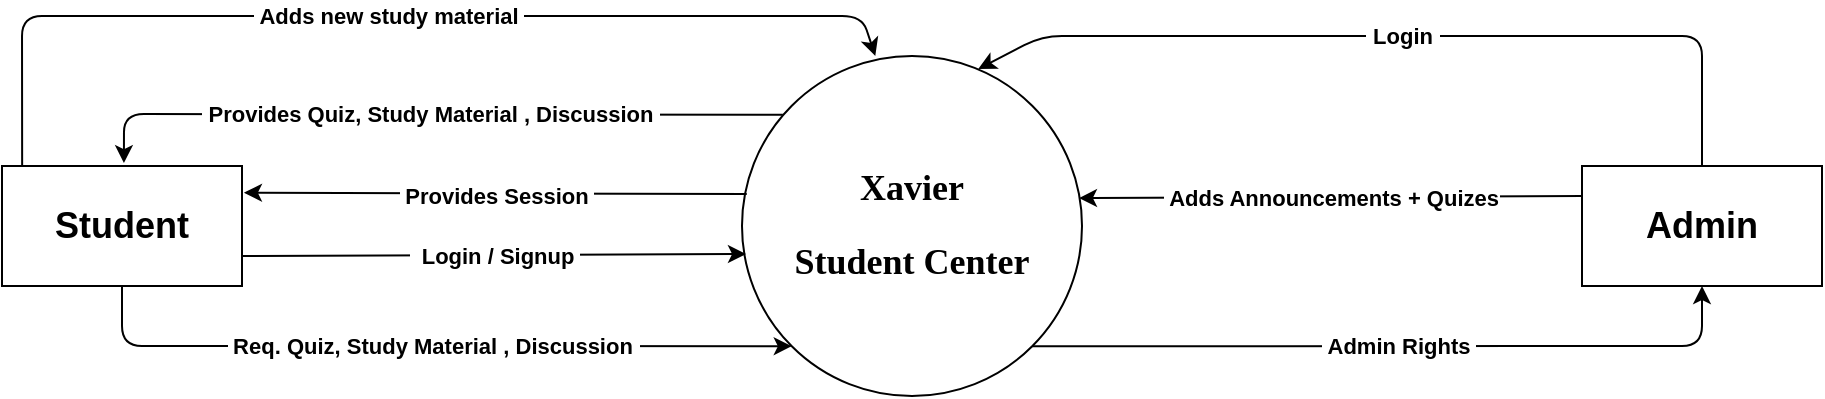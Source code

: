 <mxfile version="14.4.3" type="device"><diagram id="Bsra5hhEWqdZ3fublM6T" name="Page-1"><mxGraphModel dx="2035" dy="680" grid="1" gridSize="10" guides="1" tooltips="1" connect="1" arrows="1" fold="1" page="1" pageScale="1" pageWidth="850" pageHeight="1100" math="0" shadow="0"><root><mxCell id="0"/><mxCell id="1" parent="0"/><mxCell id="v1bUBpDjgmRYOXH8mLc2-1" value="&lt;div&gt;&lt;h2&gt;&lt;font face=&quot;Times New Roman&quot;&gt;Xavier&lt;/font&gt;&lt;/h2&gt;&lt;/div&gt;&lt;div&gt;&lt;h2&gt;&lt;font face=&quot;Times New Roman&quot;&gt;Student Center&lt;/font&gt;&lt;/h2&gt;&lt;/div&gt;" style="ellipse;whiteSpace=wrap;html=1;aspect=fixed;" parent="1" vertex="1"><mxGeometry x="360" y="250" width="170" height="170" as="geometry"/></mxCell><mxCell id="v1bUBpDjgmRYOXH8mLc2-2" value="&lt;h2&gt;&lt;font face=&quot;Helvetica&quot;&gt;Student&lt;/font&gt;&lt;/h2&gt;" style="rounded=0;whiteSpace=wrap;html=1;" parent="1" vertex="1"><mxGeometry x="-10" y="305" width="120" height="60" as="geometry"/></mxCell><mxCell id="v1bUBpDjgmRYOXH8mLc2-3" value="&lt;h2&gt;&lt;font style=&quot;font-size: 18px&quot;&gt;Admin&lt;/font&gt;&lt;/h2&gt;" style="rounded=0;whiteSpace=wrap;html=1;" parent="1" vertex="1"><mxGeometry x="780" y="305" width="120" height="60" as="geometry"/></mxCell><mxCell id="v1bUBpDjgmRYOXH8mLc2-6" value="" style="endArrow=classic;html=1;exitX=1;exitY=0.75;exitDx=0;exitDy=0;" parent="1" source="v1bUBpDjgmRYOXH8mLc2-2" edge="1"><mxGeometry relative="1" as="geometry"><mxPoint x="440" y="260" as="sourcePoint"/><mxPoint x="362" y="349" as="targetPoint"/></mxGeometry></mxCell><mxCell id="v1bUBpDjgmRYOXH8mLc2-7" value="&amp;nbsp; Login / Signup&amp;nbsp; " style="edgeLabel;resizable=0;html=1;align=center;verticalAlign=middle;fontStyle=1" parent="v1bUBpDjgmRYOXH8mLc2-6" connectable="0" vertex="1"><mxGeometry relative="1" as="geometry"/></mxCell><mxCell id="v1bUBpDjgmRYOXH8mLc2-8" value="" style="endArrow=classic;html=1;exitX=0.014;exitY=0.406;exitDx=0;exitDy=0;entryX=1.008;entryY=0.223;entryDx=0;entryDy=0;exitPerimeter=0;entryPerimeter=0;" parent="1" source="v1bUBpDjgmRYOXH8mLc2-1" target="v1bUBpDjgmRYOXH8mLc2-2" edge="1"><mxGeometry relative="1" as="geometry"><mxPoint x="440" y="320" as="sourcePoint"/><mxPoint x="540" y="320" as="targetPoint"/></mxGeometry></mxCell><mxCell id="v1bUBpDjgmRYOXH8mLc2-9" value="&amp;nbsp;Provides Session&amp;nbsp;&lt;font style=&quot;font-size: 14px&quot;&gt;&lt;br&gt;&lt;/font&gt;" style="edgeLabel;resizable=0;html=1;align=center;verticalAlign=middle;fontStyle=1" parent="v1bUBpDjgmRYOXH8mLc2-8" connectable="0" vertex="1"><mxGeometry relative="1" as="geometry"/></mxCell><mxCell id="v1bUBpDjgmRYOXH8mLc2-10" value="" style="endArrow=classic;html=1;exitX=0.5;exitY=1;exitDx=0;exitDy=0;entryX=0;entryY=1;entryDx=0;entryDy=0;" parent="1" source="v1bUBpDjgmRYOXH8mLc2-2" target="v1bUBpDjgmRYOXH8mLc2-1" edge="1"><mxGeometry relative="1" as="geometry"><mxPoint x="340" y="340" as="sourcePoint"/><mxPoint x="440" y="340" as="targetPoint"/><Array as="points"><mxPoint x="50" y="395"/></Array></mxGeometry></mxCell><mxCell id="v1bUBpDjgmRYOXH8mLc2-11" value="&amp;nbsp;Req. Quiz, Study Material , Discussion&amp;nbsp;" style="edgeLabel;resizable=0;html=1;align=center;verticalAlign=middle;fontStyle=1" parent="v1bUBpDjgmRYOXH8mLc2-10" connectable="0" vertex="1"><mxGeometry relative="1" as="geometry"><mxPoint x="2" as="offset"/></mxGeometry></mxCell><mxCell id="v1bUBpDjgmRYOXH8mLc2-12" value="" style="endArrow=classic;html=1;exitX=0.12;exitY=0.173;exitDx=0;exitDy=0;exitPerimeter=0;entryX=0.508;entryY=-0.024;entryDx=0;entryDy=0;entryPerimeter=0;" parent="1" source="v1bUBpDjgmRYOXH8mLc2-1" target="v1bUBpDjgmRYOXH8mLc2-2" edge="1"><mxGeometry relative="1" as="geometry"><mxPoint x="200" y="340" as="sourcePoint"/><mxPoint x="300" y="340" as="targetPoint"/><Array as="points"><mxPoint x="51" y="279"/></Array></mxGeometry></mxCell><mxCell id="v1bUBpDjgmRYOXH8mLc2-13" value="&amp;nbsp;Provides Quiz, Study Material , Discussion&amp;nbsp;" style="edgeLabel;resizable=0;html=1;align=center;verticalAlign=middle;fontStyle=1" parent="v1bUBpDjgmRYOXH8mLc2-12" connectable="0" vertex="1"><mxGeometry relative="1" as="geometry"/></mxCell><mxCell id="v1bUBpDjgmRYOXH8mLc2-14" value="" style="endArrow=classic;html=1;entryX=0.392;entryY=0;entryDx=0;entryDy=0;entryPerimeter=0;exitX=0.084;exitY=-0.004;exitDx=0;exitDy=0;exitPerimeter=0;" parent="1" source="v1bUBpDjgmRYOXH8mLc2-2" target="v1bUBpDjgmRYOXH8mLc2-1" edge="1"><mxGeometry relative="1" as="geometry"><mxPoint x="3" y="305" as="sourcePoint"/><mxPoint x="390" y="380" as="targetPoint"/><Array as="points"><mxPoint y="230"/><mxPoint x="420" y="230"/></Array></mxGeometry></mxCell><mxCell id="v1bUBpDjgmRYOXH8mLc2-15" value="&amp;nbsp;Adds new study material&amp;nbsp; " style="edgeLabel;resizable=0;html=1;align=center;verticalAlign=middle;fontStyle=1" parent="v1bUBpDjgmRYOXH8mLc2-14" connectable="0" vertex="1"><mxGeometry relative="1" as="geometry"/></mxCell><mxCell id="v1bUBpDjgmRYOXH8mLc2-16" value="" style="endArrow=classic;html=1;exitX=0.5;exitY=0;exitDx=0;exitDy=0;entryX=0.695;entryY=0.038;entryDx=0;entryDy=0;entryPerimeter=0;" parent="1" source="v1bUBpDjgmRYOXH8mLc2-3" target="v1bUBpDjgmRYOXH8mLc2-1" edge="1"><mxGeometry relative="1" as="geometry"><mxPoint x="510" y="400" as="sourcePoint"/><mxPoint x="610" y="400" as="targetPoint"/><Array as="points"><mxPoint x="840" y="240"/><mxPoint x="510" y="240"/></Array></mxGeometry></mxCell><mxCell id="v1bUBpDjgmRYOXH8mLc2-17" value="&amp;nbsp;Login&amp;nbsp; " style="edgeLabel;resizable=0;html=1;align=center;verticalAlign=middle;fontStyle=1" parent="v1bUBpDjgmRYOXH8mLc2-16" connectable="0" vertex="1"><mxGeometry relative="1" as="geometry"/></mxCell><mxCell id="v1bUBpDjgmRYOXH8mLc2-18" value="" style="endArrow=classic;html=1;exitX=0;exitY=0.25;exitDx=0;exitDy=0;entryX=0.991;entryY=0.418;entryDx=0;entryDy=0;entryPerimeter=0;" parent="1" source="v1bUBpDjgmRYOXH8mLc2-3" target="v1bUBpDjgmRYOXH8mLc2-1" edge="1"><mxGeometry relative="1" as="geometry"><mxPoint x="590" y="240" as="sourcePoint"/><mxPoint x="690" y="240" as="targetPoint"/></mxGeometry></mxCell><mxCell id="v1bUBpDjgmRYOXH8mLc2-19" value="&amp;nbsp;Adds Announcements + Quizes" style="edgeLabel;resizable=0;html=1;align=center;verticalAlign=middle;fontStyle=1" parent="v1bUBpDjgmRYOXH8mLc2-18" connectable="0" vertex="1"><mxGeometry relative="1" as="geometry"/></mxCell><mxCell id="v1bUBpDjgmRYOXH8mLc2-20" value="" style="endArrow=classic;html=1;exitX=1;exitY=1;exitDx=0;exitDy=0;entryX=0.5;entryY=1;entryDx=0;entryDy=0;" parent="1" source="v1bUBpDjgmRYOXH8mLc2-1" target="v1bUBpDjgmRYOXH8mLc2-3" edge="1"><mxGeometry relative="1" as="geometry"><mxPoint x="450" y="320" as="sourcePoint"/><mxPoint x="820" y="400" as="targetPoint"/><Array as="points"><mxPoint x="840" y="395"/></Array></mxGeometry></mxCell><mxCell id="v1bUBpDjgmRYOXH8mLc2-21" value="&amp;nbsp;Admin Rights&amp;nbsp; " style="edgeLabel;resizable=0;html=1;align=center;verticalAlign=middle;fontStyle=1" parent="v1bUBpDjgmRYOXH8mLc2-20" connectable="0" vertex="1"><mxGeometry relative="1" as="geometry"/></mxCell></root></mxGraphModel></diagram></mxfile>